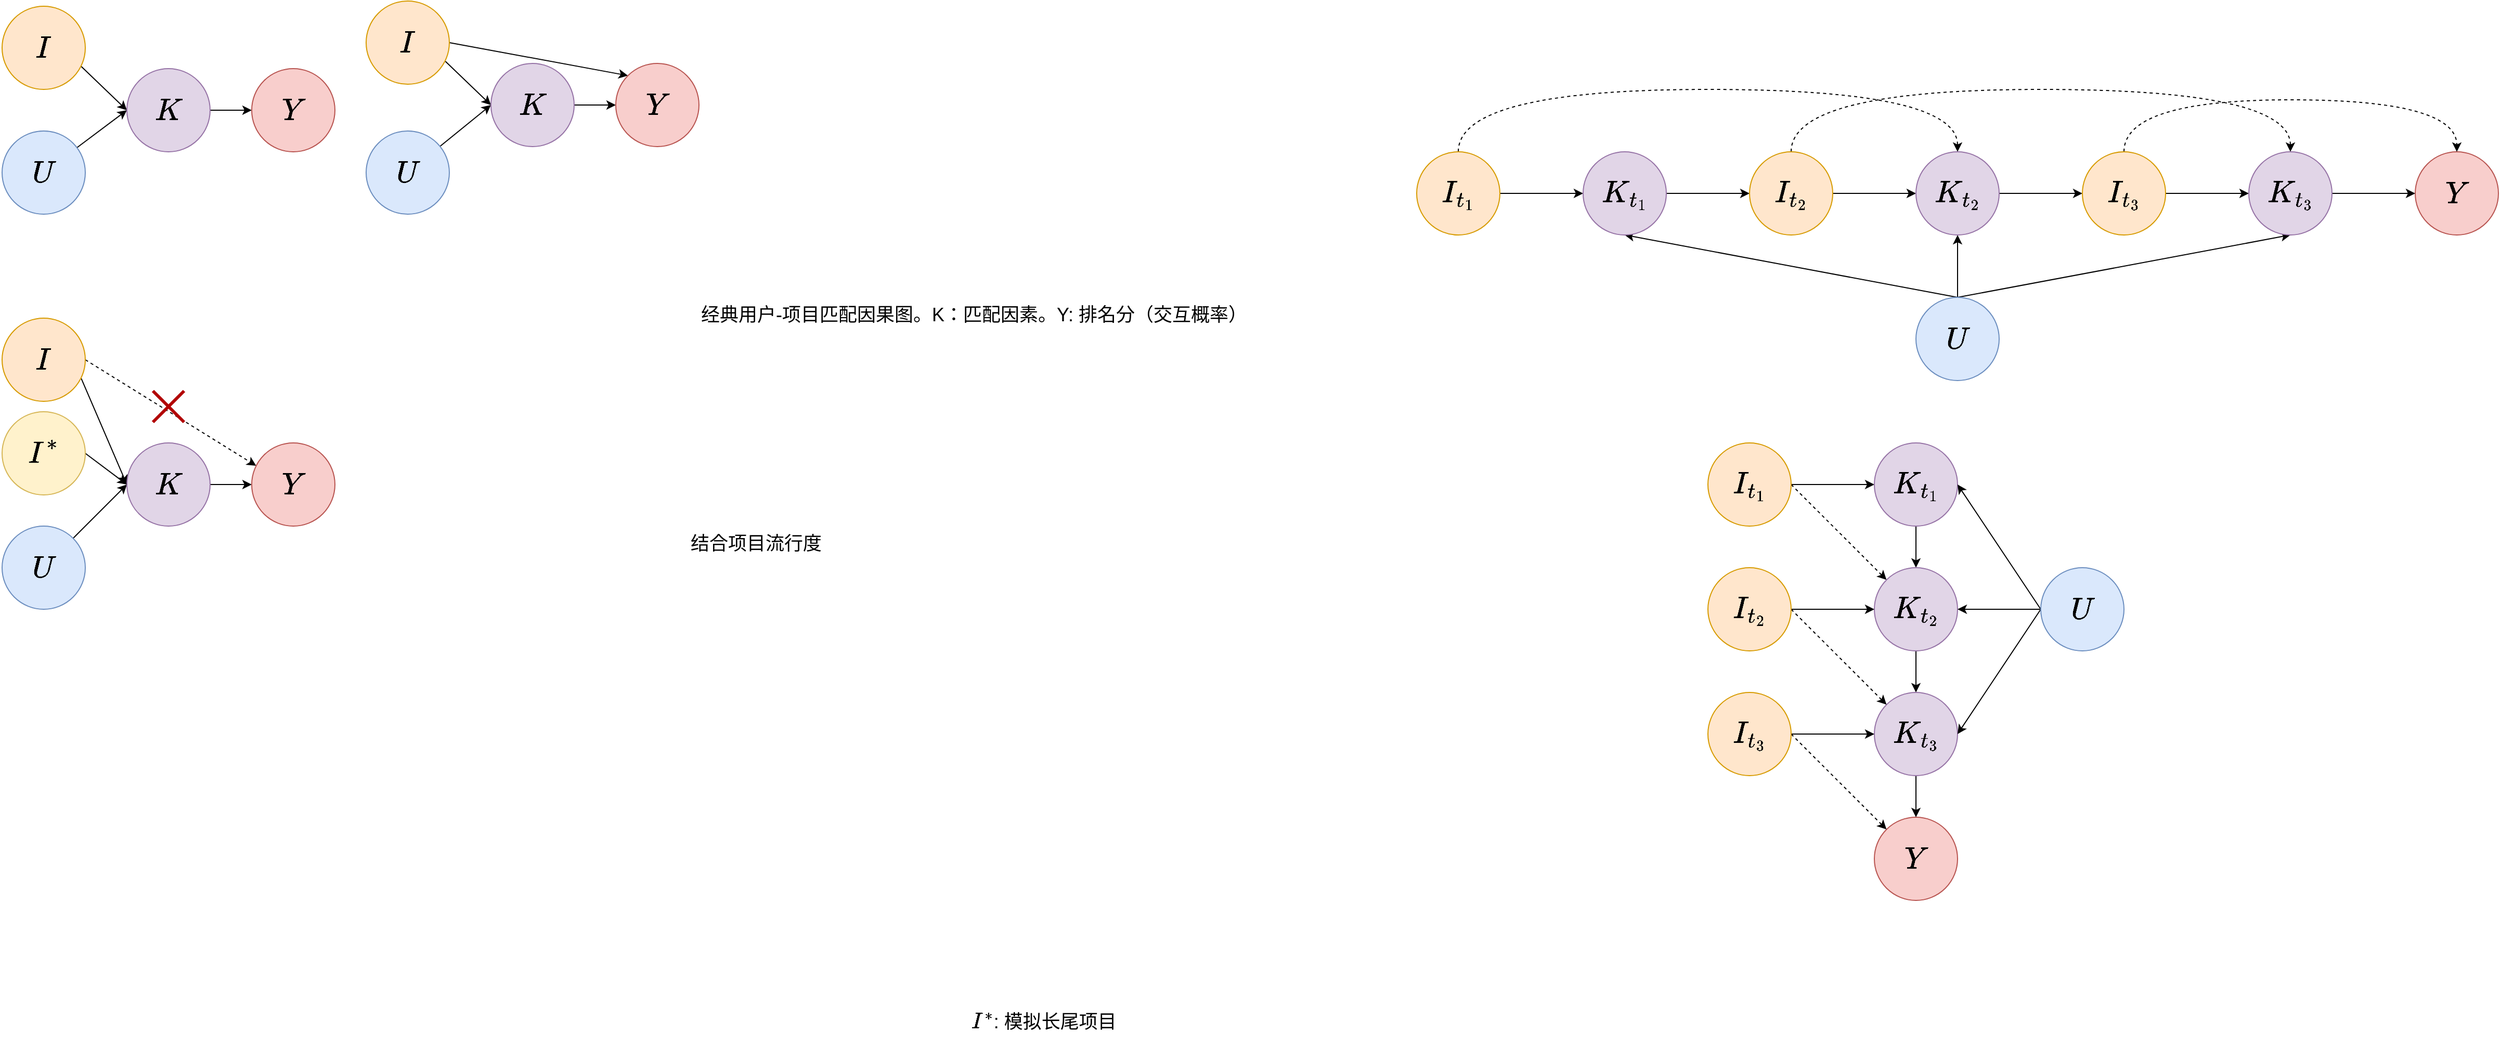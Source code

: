 <mxfile version="27.1.6">
  <diagram name="第 1 页" id="56BlYWJSqFPztJBqIIqX">
    <mxGraphModel dx="1426" dy="743" grid="1" gridSize="10" guides="1" tooltips="1" connect="1" arrows="1" fold="1" page="1" pageScale="1" pageWidth="1654" pageHeight="1169" math="1" shadow="0">
      <root>
        <mxCell id="0" />
        <mxCell id="1" parent="0" />
        <mxCell id="acMKYbe6vQJ9O9eNH2sJ-32" style="rounded=0;orthogonalLoop=1;jettySize=auto;html=1;exitX=0.951;exitY=0.724;exitDx=0;exitDy=0;entryX=0;entryY=0.5;entryDx=0;entryDy=0;exitPerimeter=0;fontSize=25;" parent="1" source="acMKYbe6vQJ9O9eNH2sJ-1" target="acMKYbe6vQJ9O9eNH2sJ-3" edge="1">
          <mxGeometry relative="1" as="geometry" />
        </mxCell>
        <mxCell id="acMKYbe6vQJ9O9eNH2sJ-1" value="&lt;font&gt;$$I$$&lt;/font&gt;" style="ellipse;whiteSpace=wrap;html=1;aspect=fixed;fillColor=#ffe6cc;strokeColor=#d79b00;fontSize=25;" parent="1" vertex="1">
          <mxGeometry x="320" y="140" width="80" height="80" as="geometry" />
        </mxCell>
        <mxCell id="acMKYbe6vQJ9O9eNH2sJ-33" style="rounded=0;orthogonalLoop=1;jettySize=auto;html=1;entryX=0;entryY=0.5;entryDx=0;entryDy=0;fontSize=25;" parent="1" source="acMKYbe6vQJ9O9eNH2sJ-2" target="acMKYbe6vQJ9O9eNH2sJ-3" edge="1">
          <mxGeometry relative="1" as="geometry" />
        </mxCell>
        <mxCell id="acMKYbe6vQJ9O9eNH2sJ-2" value="&lt;span&gt;$$U$$&lt;/span&gt;" style="ellipse;whiteSpace=wrap;html=1;aspect=fixed;fillColor=#dae8fc;strokeColor=#6c8ebf;fontSize=25;" parent="1" vertex="1">
          <mxGeometry x="320" y="260" width="80" height="80" as="geometry" />
        </mxCell>
        <mxCell id="acMKYbe6vQJ9O9eNH2sJ-34" style="edgeStyle=orthogonalEdgeStyle;rounded=0;orthogonalLoop=1;jettySize=auto;html=1;exitX=1;exitY=0.5;exitDx=0;exitDy=0;fontSize=25;" parent="1" source="acMKYbe6vQJ9O9eNH2sJ-3" target="acMKYbe6vQJ9O9eNH2sJ-4" edge="1">
          <mxGeometry relative="1" as="geometry" />
        </mxCell>
        <mxCell id="acMKYbe6vQJ9O9eNH2sJ-3" value="&lt;font&gt;\(K\)&lt;/font&gt;" style="ellipse;whiteSpace=wrap;html=1;aspect=fixed;fillColor=#e1d5e7;strokeColor=#9673a6;fontSize=25;" parent="1" vertex="1">
          <mxGeometry x="440" y="200" width="80" height="80" as="geometry" />
        </mxCell>
        <mxCell id="acMKYbe6vQJ9O9eNH2sJ-4" value="&lt;span&gt;$$Y$$&lt;/span&gt;" style="ellipse;whiteSpace=wrap;html=1;aspect=fixed;fillColor=#f8cecc;strokeColor=#b85450;fontSize=25;" parent="1" vertex="1">
          <mxGeometry x="560" y="200" width="80" height="80" as="geometry" />
        </mxCell>
        <mxCell id="acMKYbe6vQJ9O9eNH2sJ-35" value="经典用户-项目匹配因果图。K：匹配因素。Y: 排名分（交互概率）" style="text;whiteSpace=wrap;fontSize=18;" parent="1" vertex="1">
          <mxGeometry x="990" y="420" width="550" height="40" as="geometry" />
        </mxCell>
        <mxCell id="acMKYbe6vQJ9O9eNH2sJ-43" value="结合项目流行度" style="text;whiteSpace=wrap;fontSize=18;" parent="1" vertex="1">
          <mxGeometry x="980" y="640" width="130" height="40" as="geometry" />
        </mxCell>
        <mxCell id="acMKYbe6vQJ9O9eNH2sJ-46" style="rounded=0;orthogonalLoop=1;jettySize=auto;html=1;exitX=0.951;exitY=0.724;exitDx=0;exitDy=0;entryX=0;entryY=0.5;entryDx=0;entryDy=0;exitPerimeter=0;fontSize=25;" parent="1" source="acMKYbe6vQJ9O9eNH2sJ-47" target="acMKYbe6vQJ9O9eNH2sJ-51" edge="1">
          <mxGeometry relative="1" as="geometry" />
        </mxCell>
        <mxCell id="acMKYbe6vQJ9O9eNH2sJ-53" style="rounded=0;orthogonalLoop=1;jettySize=auto;html=1;exitX=1;exitY=0.5;exitDx=0;exitDy=0;entryX=0;entryY=0;entryDx=0;entryDy=0;fontSize=25;" parent="1" source="acMKYbe6vQJ9O9eNH2sJ-47" target="acMKYbe6vQJ9O9eNH2sJ-52" edge="1">
          <mxGeometry relative="1" as="geometry" />
        </mxCell>
        <mxCell id="acMKYbe6vQJ9O9eNH2sJ-47" value="&lt;font&gt;$$I$$&lt;/font&gt;" style="ellipse;whiteSpace=wrap;html=1;aspect=fixed;fillColor=#ffe6cc;strokeColor=#d79b00;fontSize=25;" parent="1" vertex="1">
          <mxGeometry x="670" y="135" width="80" height="80" as="geometry" />
        </mxCell>
        <mxCell id="acMKYbe6vQJ9O9eNH2sJ-48" style="rounded=0;orthogonalLoop=1;jettySize=auto;html=1;entryX=0;entryY=0.5;entryDx=0;entryDy=0;fontSize=25;" parent="1" source="acMKYbe6vQJ9O9eNH2sJ-49" target="acMKYbe6vQJ9O9eNH2sJ-51" edge="1">
          <mxGeometry relative="1" as="geometry" />
        </mxCell>
        <mxCell id="acMKYbe6vQJ9O9eNH2sJ-49" value="&lt;span&gt;$$U$$&lt;/span&gt;" style="ellipse;whiteSpace=wrap;html=1;aspect=fixed;fillColor=#dae8fc;strokeColor=#6c8ebf;fontSize=25;" parent="1" vertex="1">
          <mxGeometry x="670" y="260" width="80" height="80" as="geometry" />
        </mxCell>
        <mxCell id="acMKYbe6vQJ9O9eNH2sJ-50" style="edgeStyle=orthogonalEdgeStyle;rounded=0;orthogonalLoop=1;jettySize=auto;html=1;exitX=1;exitY=0.5;exitDx=0;exitDy=0;fontSize=25;" parent="1" source="acMKYbe6vQJ9O9eNH2sJ-51" target="acMKYbe6vQJ9O9eNH2sJ-52" edge="1">
          <mxGeometry relative="1" as="geometry" />
        </mxCell>
        <mxCell id="acMKYbe6vQJ9O9eNH2sJ-51" value="&lt;font&gt;\(K\)&lt;/font&gt;" style="ellipse;whiteSpace=wrap;html=1;aspect=fixed;fillColor=#e1d5e7;strokeColor=#9673a6;fontSize=25;" parent="1" vertex="1">
          <mxGeometry x="790" y="195" width="80" height="80" as="geometry" />
        </mxCell>
        <mxCell id="acMKYbe6vQJ9O9eNH2sJ-52" value="&lt;span&gt;$$Y$$&lt;/span&gt;" style="ellipse;whiteSpace=wrap;html=1;aspect=fixed;fillColor=#f8cecc;strokeColor=#b85450;fontSize=25;" parent="1" vertex="1">
          <mxGeometry x="910" y="195" width="80" height="80" as="geometry" />
        </mxCell>
        <mxCell id="acMKYbe6vQJ9O9eNH2sJ-69" style="rounded=0;orthogonalLoop=1;jettySize=auto;html=1;exitX=0.951;exitY=0.724;exitDx=0;exitDy=0;entryX=0;entryY=0.5;entryDx=0;entryDy=0;exitPerimeter=0;fontSize=25;" parent="1" source="acMKYbe6vQJ9O9eNH2sJ-71" target="acMKYbe6vQJ9O9eNH2sJ-76" edge="1">
          <mxGeometry relative="1" as="geometry" />
        </mxCell>
        <mxCell id="acMKYbe6vQJ9O9eNH2sJ-92" style="rounded=0;orthogonalLoop=1;jettySize=auto;html=1;exitX=1;exitY=0.5;exitDx=0;exitDy=0;entryX=0.054;entryY=0.275;entryDx=0;entryDy=0;entryPerimeter=0;dashed=1;fontSize=25;" parent="1" source="acMKYbe6vQJ9O9eNH2sJ-71" target="acMKYbe6vQJ9O9eNH2sJ-77" edge="1">
          <mxGeometry relative="1" as="geometry" />
        </mxCell>
        <mxCell id="acMKYbe6vQJ9O9eNH2sJ-71" value="&lt;font&gt;$$I$$&lt;/font&gt;" style="ellipse;whiteSpace=wrap;html=1;aspect=fixed;fillColor=#ffe6cc;strokeColor=#d79b00;fontSize=25;" parent="1" vertex="1">
          <mxGeometry x="320" y="440" width="80" height="80" as="geometry" />
        </mxCell>
        <mxCell id="acMKYbe6vQJ9O9eNH2sJ-72" style="rounded=0;orthogonalLoop=1;jettySize=auto;html=1;entryX=0;entryY=0.5;entryDx=0;entryDy=0;fontSize=25;" parent="1" source="acMKYbe6vQJ9O9eNH2sJ-74" target="acMKYbe6vQJ9O9eNH2sJ-76" edge="1">
          <mxGeometry relative="1" as="geometry" />
        </mxCell>
        <mxCell id="acMKYbe6vQJ9O9eNH2sJ-74" value="&lt;span&gt;$$U$$&lt;/span&gt;" style="ellipse;whiteSpace=wrap;html=1;aspect=fixed;fillColor=#dae8fc;strokeColor=#6c8ebf;fontSize=25;" parent="1" vertex="1">
          <mxGeometry x="320" y="640" width="80" height="80" as="geometry" />
        </mxCell>
        <mxCell id="acMKYbe6vQJ9O9eNH2sJ-75" style="edgeStyle=orthogonalEdgeStyle;rounded=0;orthogonalLoop=1;jettySize=auto;html=1;exitX=1;exitY=0.5;exitDx=0;exitDy=0;fontSize=25;" parent="1" source="acMKYbe6vQJ9O9eNH2sJ-76" target="acMKYbe6vQJ9O9eNH2sJ-77" edge="1">
          <mxGeometry relative="1" as="geometry" />
        </mxCell>
        <mxCell id="acMKYbe6vQJ9O9eNH2sJ-76" value="&lt;font&gt;\(K\)&lt;/font&gt;" style="ellipse;whiteSpace=wrap;html=1;aspect=fixed;fillColor=#e1d5e7;strokeColor=#9673a6;fontSize=25;" parent="1" vertex="1">
          <mxGeometry x="440" y="560" width="80" height="80" as="geometry" />
        </mxCell>
        <mxCell id="acMKYbe6vQJ9O9eNH2sJ-77" value="&lt;span&gt;$$Y$$&lt;/span&gt;" style="ellipse;whiteSpace=wrap;html=1;aspect=fixed;fillColor=#f8cecc;strokeColor=#b85450;fontSize=25;" parent="1" vertex="1">
          <mxGeometry x="560" y="560" width="80" height="80" as="geometry" />
        </mxCell>
        <mxCell id="acMKYbe6vQJ9O9eNH2sJ-90" style="rounded=0;orthogonalLoop=1;jettySize=auto;html=1;exitX=1;exitY=0.5;exitDx=0;exitDy=0;entryX=0;entryY=0.5;entryDx=0;entryDy=0;fontSize=25;" parent="1" source="acMKYbe6vQJ9O9eNH2sJ-78" target="acMKYbe6vQJ9O9eNH2sJ-76" edge="1">
          <mxGeometry relative="1" as="geometry" />
        </mxCell>
        <mxCell id="acMKYbe6vQJ9O9eNH2sJ-78" value="&lt;font&gt;$$I^*$$&lt;/font&gt;" style="ellipse;whiteSpace=wrap;html=1;aspect=fixed;fillColor=#fff2cc;strokeColor=#d6b656;fontSize=25;" parent="1" vertex="1">
          <mxGeometry x="320" y="530" width="80" height="80" as="geometry" />
        </mxCell>
        <mxCell id="Mdq6Gw4Iz_iuoYK7gJNK-2" value="\(I^*\): 模拟长尾项目" style="text;whiteSpace=wrap;fontSize=18;" parent="1" vertex="1">
          <mxGeometry x="1250" y="1100" width="170" height="40" as="geometry" />
        </mxCell>
        <mxCell id="7c5HfkJA_0XSIlpQ0Qkd-1" value="" style="shape=umlDestroy;whiteSpace=wrap;html=1;strokeWidth=3;targetShapes=umlLifeline;fillColor=#e51400;strokeColor=#B20000;fontColor=#ffffff;fontSize=25;" parent="1" vertex="1">
          <mxGeometry x="465" y="510" width="30" height="30" as="geometry" />
        </mxCell>
        <mxCell id="soInT_jy2BydCNeBa6Lg-12" style="rounded=0;orthogonalLoop=1;jettySize=auto;html=1;entryX=0;entryY=0.5;entryDx=0;entryDy=0;fontSize=25;exitX=1;exitY=0.5;exitDx=0;exitDy=0;" edge="1" parent="1" source="soInT_jy2BydCNeBa6Lg-13" target="soInT_jy2BydCNeBa6Lg-17">
          <mxGeometry relative="1" as="geometry" />
        </mxCell>
        <mxCell id="soInT_jy2BydCNeBa6Lg-34" style="edgeStyle=orthogonalEdgeStyle;rounded=0;orthogonalLoop=1;jettySize=auto;html=1;exitX=0.5;exitY=0;exitDx=0;exitDy=0;entryX=0.5;entryY=0;entryDx=0;entryDy=0;curved=1;dashed=1;" edge="1" parent="1" source="soInT_jy2BydCNeBa6Lg-13" target="soInT_jy2BydCNeBa6Lg-25">
          <mxGeometry relative="1" as="geometry">
            <Array as="points">
              <mxPoint x="1720" y="220" />
              <mxPoint x="2200" y="220" />
            </Array>
          </mxGeometry>
        </mxCell>
        <mxCell id="soInT_jy2BydCNeBa6Lg-13" value="&lt;font&gt;$$I_{t_1}$$&lt;/font&gt;" style="ellipse;whiteSpace=wrap;html=1;aspect=fixed;fillColor=#ffe6cc;strokeColor=#d79b00;fontSize=25;" vertex="1" parent="1">
          <mxGeometry x="1680" y="280" width="80" height="80" as="geometry" />
        </mxCell>
        <mxCell id="soInT_jy2BydCNeBa6Lg-42" style="rounded=0;orthogonalLoop=1;jettySize=auto;html=1;exitX=0.5;exitY=0;exitDx=0;exitDy=0;entryX=0.5;entryY=1;entryDx=0;entryDy=0;" edge="1" parent="1" source="soInT_jy2BydCNeBa6Lg-15" target="soInT_jy2BydCNeBa6Lg-17">
          <mxGeometry relative="1" as="geometry" />
        </mxCell>
        <mxCell id="soInT_jy2BydCNeBa6Lg-43" style="edgeStyle=orthogonalEdgeStyle;rounded=0;orthogonalLoop=1;jettySize=auto;html=1;exitX=0.5;exitY=0;exitDx=0;exitDy=0;entryX=0.5;entryY=1;entryDx=0;entryDy=0;" edge="1" parent="1" source="soInT_jy2BydCNeBa6Lg-15" target="soInT_jy2BydCNeBa6Lg-25">
          <mxGeometry relative="1" as="geometry" />
        </mxCell>
        <mxCell id="soInT_jy2BydCNeBa6Lg-44" style="rounded=0;orthogonalLoop=1;jettySize=auto;html=1;exitX=0.5;exitY=0;exitDx=0;exitDy=0;entryX=0.5;entryY=1;entryDx=0;entryDy=0;" edge="1" parent="1" source="soInT_jy2BydCNeBa6Lg-15" target="soInT_jy2BydCNeBa6Lg-30">
          <mxGeometry relative="1" as="geometry" />
        </mxCell>
        <mxCell id="soInT_jy2BydCNeBa6Lg-15" value="&lt;span&gt;$$U$$&lt;/span&gt;" style="ellipse;whiteSpace=wrap;html=1;aspect=fixed;fillColor=#dae8fc;strokeColor=#6c8ebf;fontSize=25;" vertex="1" parent="1">
          <mxGeometry x="2160" y="420" width="80" height="80" as="geometry" />
        </mxCell>
        <mxCell id="soInT_jy2BydCNeBa6Lg-31" style="edgeStyle=orthogonalEdgeStyle;rounded=0;orthogonalLoop=1;jettySize=auto;html=1;exitX=1;exitY=0.5;exitDx=0;exitDy=0;" edge="1" parent="1" source="soInT_jy2BydCNeBa6Lg-17" target="soInT_jy2BydCNeBa6Lg-21">
          <mxGeometry relative="1" as="geometry" />
        </mxCell>
        <mxCell id="soInT_jy2BydCNeBa6Lg-17" value="&lt;font&gt;\(K_{t_1}\)&lt;/font&gt;" style="ellipse;whiteSpace=wrap;html=1;aspect=fixed;fillColor=#e1d5e7;strokeColor=#9673a6;fontSize=25;" vertex="1" parent="1">
          <mxGeometry x="1840" y="280" width="80" height="80" as="geometry" />
        </mxCell>
        <mxCell id="soInT_jy2BydCNeBa6Lg-27" style="edgeStyle=orthogonalEdgeStyle;rounded=0;orthogonalLoop=1;jettySize=auto;html=1;exitX=1;exitY=0.5;exitDx=0;exitDy=0;entryX=0;entryY=0.5;entryDx=0;entryDy=0;" edge="1" parent="1" source="soInT_jy2BydCNeBa6Lg-21" target="soInT_jy2BydCNeBa6Lg-25">
          <mxGeometry relative="1" as="geometry" />
        </mxCell>
        <mxCell id="soInT_jy2BydCNeBa6Lg-35" style="edgeStyle=orthogonalEdgeStyle;rounded=0;orthogonalLoop=1;jettySize=auto;html=1;exitX=0.5;exitY=0;exitDx=0;exitDy=0;entryX=0.5;entryY=0;entryDx=0;entryDy=0;curved=1;dashed=1;" edge="1" parent="1" source="soInT_jy2BydCNeBa6Lg-21" target="soInT_jy2BydCNeBa6Lg-30">
          <mxGeometry relative="1" as="geometry">
            <Array as="points">
              <mxPoint x="2040" y="220" />
              <mxPoint x="2520" y="220" />
            </Array>
          </mxGeometry>
        </mxCell>
        <mxCell id="soInT_jy2BydCNeBa6Lg-21" value="&lt;font&gt;$$I_{t_2}$$&lt;/font&gt;" style="ellipse;whiteSpace=wrap;html=1;aspect=fixed;fillColor=#ffe6cc;strokeColor=#d79b00;fontSize=25;" vertex="1" parent="1">
          <mxGeometry x="2000" y="280" width="80" height="80" as="geometry" />
        </mxCell>
        <mxCell id="soInT_jy2BydCNeBa6Lg-32" style="edgeStyle=orthogonalEdgeStyle;rounded=0;orthogonalLoop=1;jettySize=auto;html=1;exitX=1;exitY=0.5;exitDx=0;exitDy=0;" edge="1" parent="1" source="soInT_jy2BydCNeBa6Lg-25" target="soInT_jy2BydCNeBa6Lg-29">
          <mxGeometry relative="1" as="geometry" />
        </mxCell>
        <mxCell id="soInT_jy2BydCNeBa6Lg-25" value="&lt;font&gt;\(K_{t_2}\)&lt;/font&gt;" style="ellipse;whiteSpace=wrap;html=1;aspect=fixed;fillColor=#e1d5e7;strokeColor=#9673a6;fontSize=25;" vertex="1" parent="1">
          <mxGeometry x="2160" y="280" width="80" height="80" as="geometry" />
        </mxCell>
        <mxCell id="soInT_jy2BydCNeBa6Lg-26" value="&lt;span&gt;$$Y$$&lt;/span&gt;" style="ellipse;whiteSpace=wrap;html=1;aspect=fixed;fillColor=#f8cecc;strokeColor=#b85450;fontSize=25;" vertex="1" parent="1">
          <mxGeometry x="2640" y="280" width="80" height="80" as="geometry" />
        </mxCell>
        <mxCell id="soInT_jy2BydCNeBa6Lg-28" style="edgeStyle=orthogonalEdgeStyle;rounded=0;orthogonalLoop=1;jettySize=auto;html=1;exitX=1;exitY=0.5;exitDx=0;exitDy=0;entryX=0;entryY=0.5;entryDx=0;entryDy=0;" edge="1" parent="1" source="soInT_jy2BydCNeBa6Lg-29" target="soInT_jy2BydCNeBa6Lg-30">
          <mxGeometry relative="1" as="geometry" />
        </mxCell>
        <mxCell id="soInT_jy2BydCNeBa6Lg-41" style="edgeStyle=orthogonalEdgeStyle;rounded=0;orthogonalLoop=1;jettySize=auto;html=1;exitX=0.5;exitY=0;exitDx=0;exitDy=0;entryX=0.5;entryY=0;entryDx=0;entryDy=0;curved=1;dashed=1;" edge="1" parent="1" source="soInT_jy2BydCNeBa6Lg-29" target="soInT_jy2BydCNeBa6Lg-26">
          <mxGeometry relative="1" as="geometry">
            <Array as="points">
              <mxPoint x="2360" y="230" />
              <mxPoint x="2680" y="230" />
            </Array>
          </mxGeometry>
        </mxCell>
        <mxCell id="soInT_jy2BydCNeBa6Lg-29" value="&lt;font&gt;$$I_{t_3}$$&lt;/font&gt;" style="ellipse;whiteSpace=wrap;html=1;aspect=fixed;fillColor=#ffe6cc;strokeColor=#d79b00;fontSize=25;" vertex="1" parent="1">
          <mxGeometry x="2320" y="280" width="80" height="80" as="geometry" />
        </mxCell>
        <mxCell id="soInT_jy2BydCNeBa6Lg-40" style="edgeStyle=orthogonalEdgeStyle;rounded=0;orthogonalLoop=1;jettySize=auto;html=1;exitX=1;exitY=0.5;exitDx=0;exitDy=0;entryX=0;entryY=0.5;entryDx=0;entryDy=0;" edge="1" parent="1" source="soInT_jy2BydCNeBa6Lg-30" target="soInT_jy2BydCNeBa6Lg-26">
          <mxGeometry relative="1" as="geometry" />
        </mxCell>
        <mxCell id="soInT_jy2BydCNeBa6Lg-30" value="&lt;font&gt;\(K_{t_3}\)&lt;/font&gt;" style="ellipse;whiteSpace=wrap;html=1;aspect=fixed;fillColor=#e1d5e7;strokeColor=#9673a6;fontSize=25;" vertex="1" parent="1">
          <mxGeometry x="2480" y="280" width="80" height="80" as="geometry" />
        </mxCell>
        <mxCell id="soInT_jy2BydCNeBa6Lg-58" style="rounded=0;orthogonalLoop=1;jettySize=auto;html=1;exitX=1;exitY=0.5;exitDx=0;exitDy=0;entryX=0;entryY=0.5;entryDx=0;entryDy=0;" edge="1" parent="1" source="soInT_jy2BydCNeBa6Lg-47" target="soInT_jy2BydCNeBa6Lg-53">
          <mxGeometry relative="1" as="geometry" />
        </mxCell>
        <mxCell id="soInT_jy2BydCNeBa6Lg-68" style="rounded=0;orthogonalLoop=1;jettySize=auto;html=1;exitX=1;exitY=0.5;exitDx=0;exitDy=0;entryX=0;entryY=0;entryDx=0;entryDy=0;dashed=1;" edge="1" parent="1" source="soInT_jy2BydCNeBa6Lg-47" target="soInT_jy2BydCNeBa6Lg-54">
          <mxGeometry relative="1" as="geometry" />
        </mxCell>
        <mxCell id="soInT_jy2BydCNeBa6Lg-47" value="&lt;font&gt;$$I_{t_1}$$&lt;/font&gt;" style="ellipse;whiteSpace=wrap;html=1;aspect=fixed;fillColor=#ffe6cc;strokeColor=#d79b00;fontSize=25;" vertex="1" parent="1">
          <mxGeometry x="1960" y="560" width="80" height="80" as="geometry" />
        </mxCell>
        <mxCell id="soInT_jy2BydCNeBa6Lg-52" value="&lt;span&gt;$$Y$$&lt;/span&gt;" style="ellipse;whiteSpace=wrap;html=1;aspect=fixed;fillColor=#f8cecc;strokeColor=#b85450;fontSize=25;" vertex="1" parent="1">
          <mxGeometry x="2120" y="920" width="80" height="80" as="geometry" />
        </mxCell>
        <mxCell id="soInT_jy2BydCNeBa6Lg-63" style="edgeStyle=orthogonalEdgeStyle;rounded=0;orthogonalLoop=1;jettySize=auto;html=1;exitX=0.5;exitY=1;exitDx=0;exitDy=0;entryX=0.5;entryY=0;entryDx=0;entryDy=0;" edge="1" parent="1" source="soInT_jy2BydCNeBa6Lg-53" target="soInT_jy2BydCNeBa6Lg-54">
          <mxGeometry relative="1" as="geometry" />
        </mxCell>
        <mxCell id="soInT_jy2BydCNeBa6Lg-53" value="&lt;font&gt;\(K_{t_1}\)&lt;/font&gt;" style="ellipse;whiteSpace=wrap;html=1;aspect=fixed;fillColor=#e1d5e7;strokeColor=#9673a6;fontSize=25;" vertex="1" parent="1">
          <mxGeometry x="2120" y="560" width="80" height="80" as="geometry" />
        </mxCell>
        <mxCell id="soInT_jy2BydCNeBa6Lg-65" style="edgeStyle=orthogonalEdgeStyle;rounded=0;orthogonalLoop=1;jettySize=auto;html=1;exitX=0.5;exitY=1;exitDx=0;exitDy=0;" edge="1" parent="1" source="soInT_jy2BydCNeBa6Lg-54" target="soInT_jy2BydCNeBa6Lg-55">
          <mxGeometry relative="1" as="geometry" />
        </mxCell>
        <mxCell id="soInT_jy2BydCNeBa6Lg-54" value="&lt;font&gt;\(K_{t_2}\)&lt;/font&gt;" style="ellipse;whiteSpace=wrap;html=1;aspect=fixed;fillColor=#e1d5e7;strokeColor=#9673a6;fontSize=25;" vertex="1" parent="1">
          <mxGeometry x="2120" y="680" width="80" height="80" as="geometry" />
        </mxCell>
        <mxCell id="soInT_jy2BydCNeBa6Lg-75" style="edgeStyle=orthogonalEdgeStyle;rounded=0;orthogonalLoop=1;jettySize=auto;html=1;exitX=0.5;exitY=1;exitDx=0;exitDy=0;entryX=0.5;entryY=0;entryDx=0;entryDy=0;" edge="1" parent="1" source="soInT_jy2BydCNeBa6Lg-55" target="soInT_jy2BydCNeBa6Lg-52">
          <mxGeometry relative="1" as="geometry" />
        </mxCell>
        <mxCell id="soInT_jy2BydCNeBa6Lg-55" value="&lt;font&gt;\(K_{t_3}\)&lt;/font&gt;" style="ellipse;whiteSpace=wrap;html=1;aspect=fixed;fillColor=#e1d5e7;strokeColor=#9673a6;fontSize=25;" vertex="1" parent="1">
          <mxGeometry x="2120" y="800" width="80" height="80" as="geometry" />
        </mxCell>
        <mxCell id="soInT_jy2BydCNeBa6Lg-64" style="edgeStyle=orthogonalEdgeStyle;rounded=0;orthogonalLoop=1;jettySize=auto;html=1;exitX=1;exitY=0.5;exitDx=0;exitDy=0;entryX=0;entryY=0.5;entryDx=0;entryDy=0;" edge="1" parent="1" source="soInT_jy2BydCNeBa6Lg-61" target="soInT_jy2BydCNeBa6Lg-54">
          <mxGeometry relative="1" as="geometry" />
        </mxCell>
        <mxCell id="soInT_jy2BydCNeBa6Lg-69" style="rounded=0;orthogonalLoop=1;jettySize=auto;html=1;exitX=1;exitY=0.5;exitDx=0;exitDy=0;entryX=0;entryY=0;entryDx=0;entryDy=0;dashed=1;" edge="1" parent="1" source="soInT_jy2BydCNeBa6Lg-61" target="soInT_jy2BydCNeBa6Lg-55">
          <mxGeometry relative="1" as="geometry" />
        </mxCell>
        <mxCell id="soInT_jy2BydCNeBa6Lg-61" value="&lt;font&gt;$$I_{t_2}$$&lt;/font&gt;" style="ellipse;whiteSpace=wrap;html=1;aspect=fixed;fillColor=#ffe6cc;strokeColor=#d79b00;fontSize=25;" vertex="1" parent="1">
          <mxGeometry x="1960" y="680" width="80" height="80" as="geometry" />
        </mxCell>
        <mxCell id="soInT_jy2BydCNeBa6Lg-67" style="edgeStyle=orthogonalEdgeStyle;rounded=0;orthogonalLoop=1;jettySize=auto;html=1;exitX=1;exitY=0.5;exitDx=0;exitDy=0;" edge="1" parent="1" source="soInT_jy2BydCNeBa6Lg-66" target="soInT_jy2BydCNeBa6Lg-55">
          <mxGeometry relative="1" as="geometry" />
        </mxCell>
        <mxCell id="soInT_jy2BydCNeBa6Lg-76" style="rounded=0;orthogonalLoop=1;jettySize=auto;html=1;exitX=1;exitY=0.5;exitDx=0;exitDy=0;entryX=0;entryY=0;entryDx=0;entryDy=0;dashed=1;" edge="1" parent="1" source="soInT_jy2BydCNeBa6Lg-66" target="soInT_jy2BydCNeBa6Lg-52">
          <mxGeometry relative="1" as="geometry" />
        </mxCell>
        <mxCell id="soInT_jy2BydCNeBa6Lg-66" value="&lt;font&gt;$$I_{t_3}$$&lt;/font&gt;" style="ellipse;whiteSpace=wrap;html=1;aspect=fixed;fillColor=#ffe6cc;strokeColor=#d79b00;fontSize=25;" vertex="1" parent="1">
          <mxGeometry x="1960" y="800" width="80" height="80" as="geometry" />
        </mxCell>
        <mxCell id="soInT_jy2BydCNeBa6Lg-78" style="rounded=0;orthogonalLoop=1;jettySize=auto;html=1;exitX=0;exitY=0.5;exitDx=0;exitDy=0;entryX=1;entryY=0.5;entryDx=0;entryDy=0;" edge="1" parent="1" source="soInT_jy2BydCNeBa6Lg-77" target="soInT_jy2BydCNeBa6Lg-53">
          <mxGeometry relative="1" as="geometry" />
        </mxCell>
        <mxCell id="soInT_jy2BydCNeBa6Lg-79" style="edgeStyle=orthogonalEdgeStyle;rounded=0;orthogonalLoop=1;jettySize=auto;html=1;exitX=0;exitY=0.5;exitDx=0;exitDy=0;entryX=1;entryY=0.5;entryDx=0;entryDy=0;" edge="1" parent="1" source="soInT_jy2BydCNeBa6Lg-77" target="soInT_jy2BydCNeBa6Lg-54">
          <mxGeometry relative="1" as="geometry" />
        </mxCell>
        <mxCell id="soInT_jy2BydCNeBa6Lg-80" style="rounded=0;orthogonalLoop=1;jettySize=auto;html=1;exitX=0;exitY=0.5;exitDx=0;exitDy=0;entryX=1;entryY=0.5;entryDx=0;entryDy=0;" edge="1" parent="1" source="soInT_jy2BydCNeBa6Lg-77" target="soInT_jy2BydCNeBa6Lg-55">
          <mxGeometry relative="1" as="geometry" />
        </mxCell>
        <mxCell id="soInT_jy2BydCNeBa6Lg-77" value="&lt;span&gt;$$U$$&lt;/span&gt;" style="ellipse;whiteSpace=wrap;html=1;aspect=fixed;fillColor=#dae8fc;strokeColor=#6c8ebf;fontSize=25;" vertex="1" parent="1">
          <mxGeometry x="2280" y="680" width="80" height="80" as="geometry" />
        </mxCell>
      </root>
    </mxGraphModel>
  </diagram>
</mxfile>
